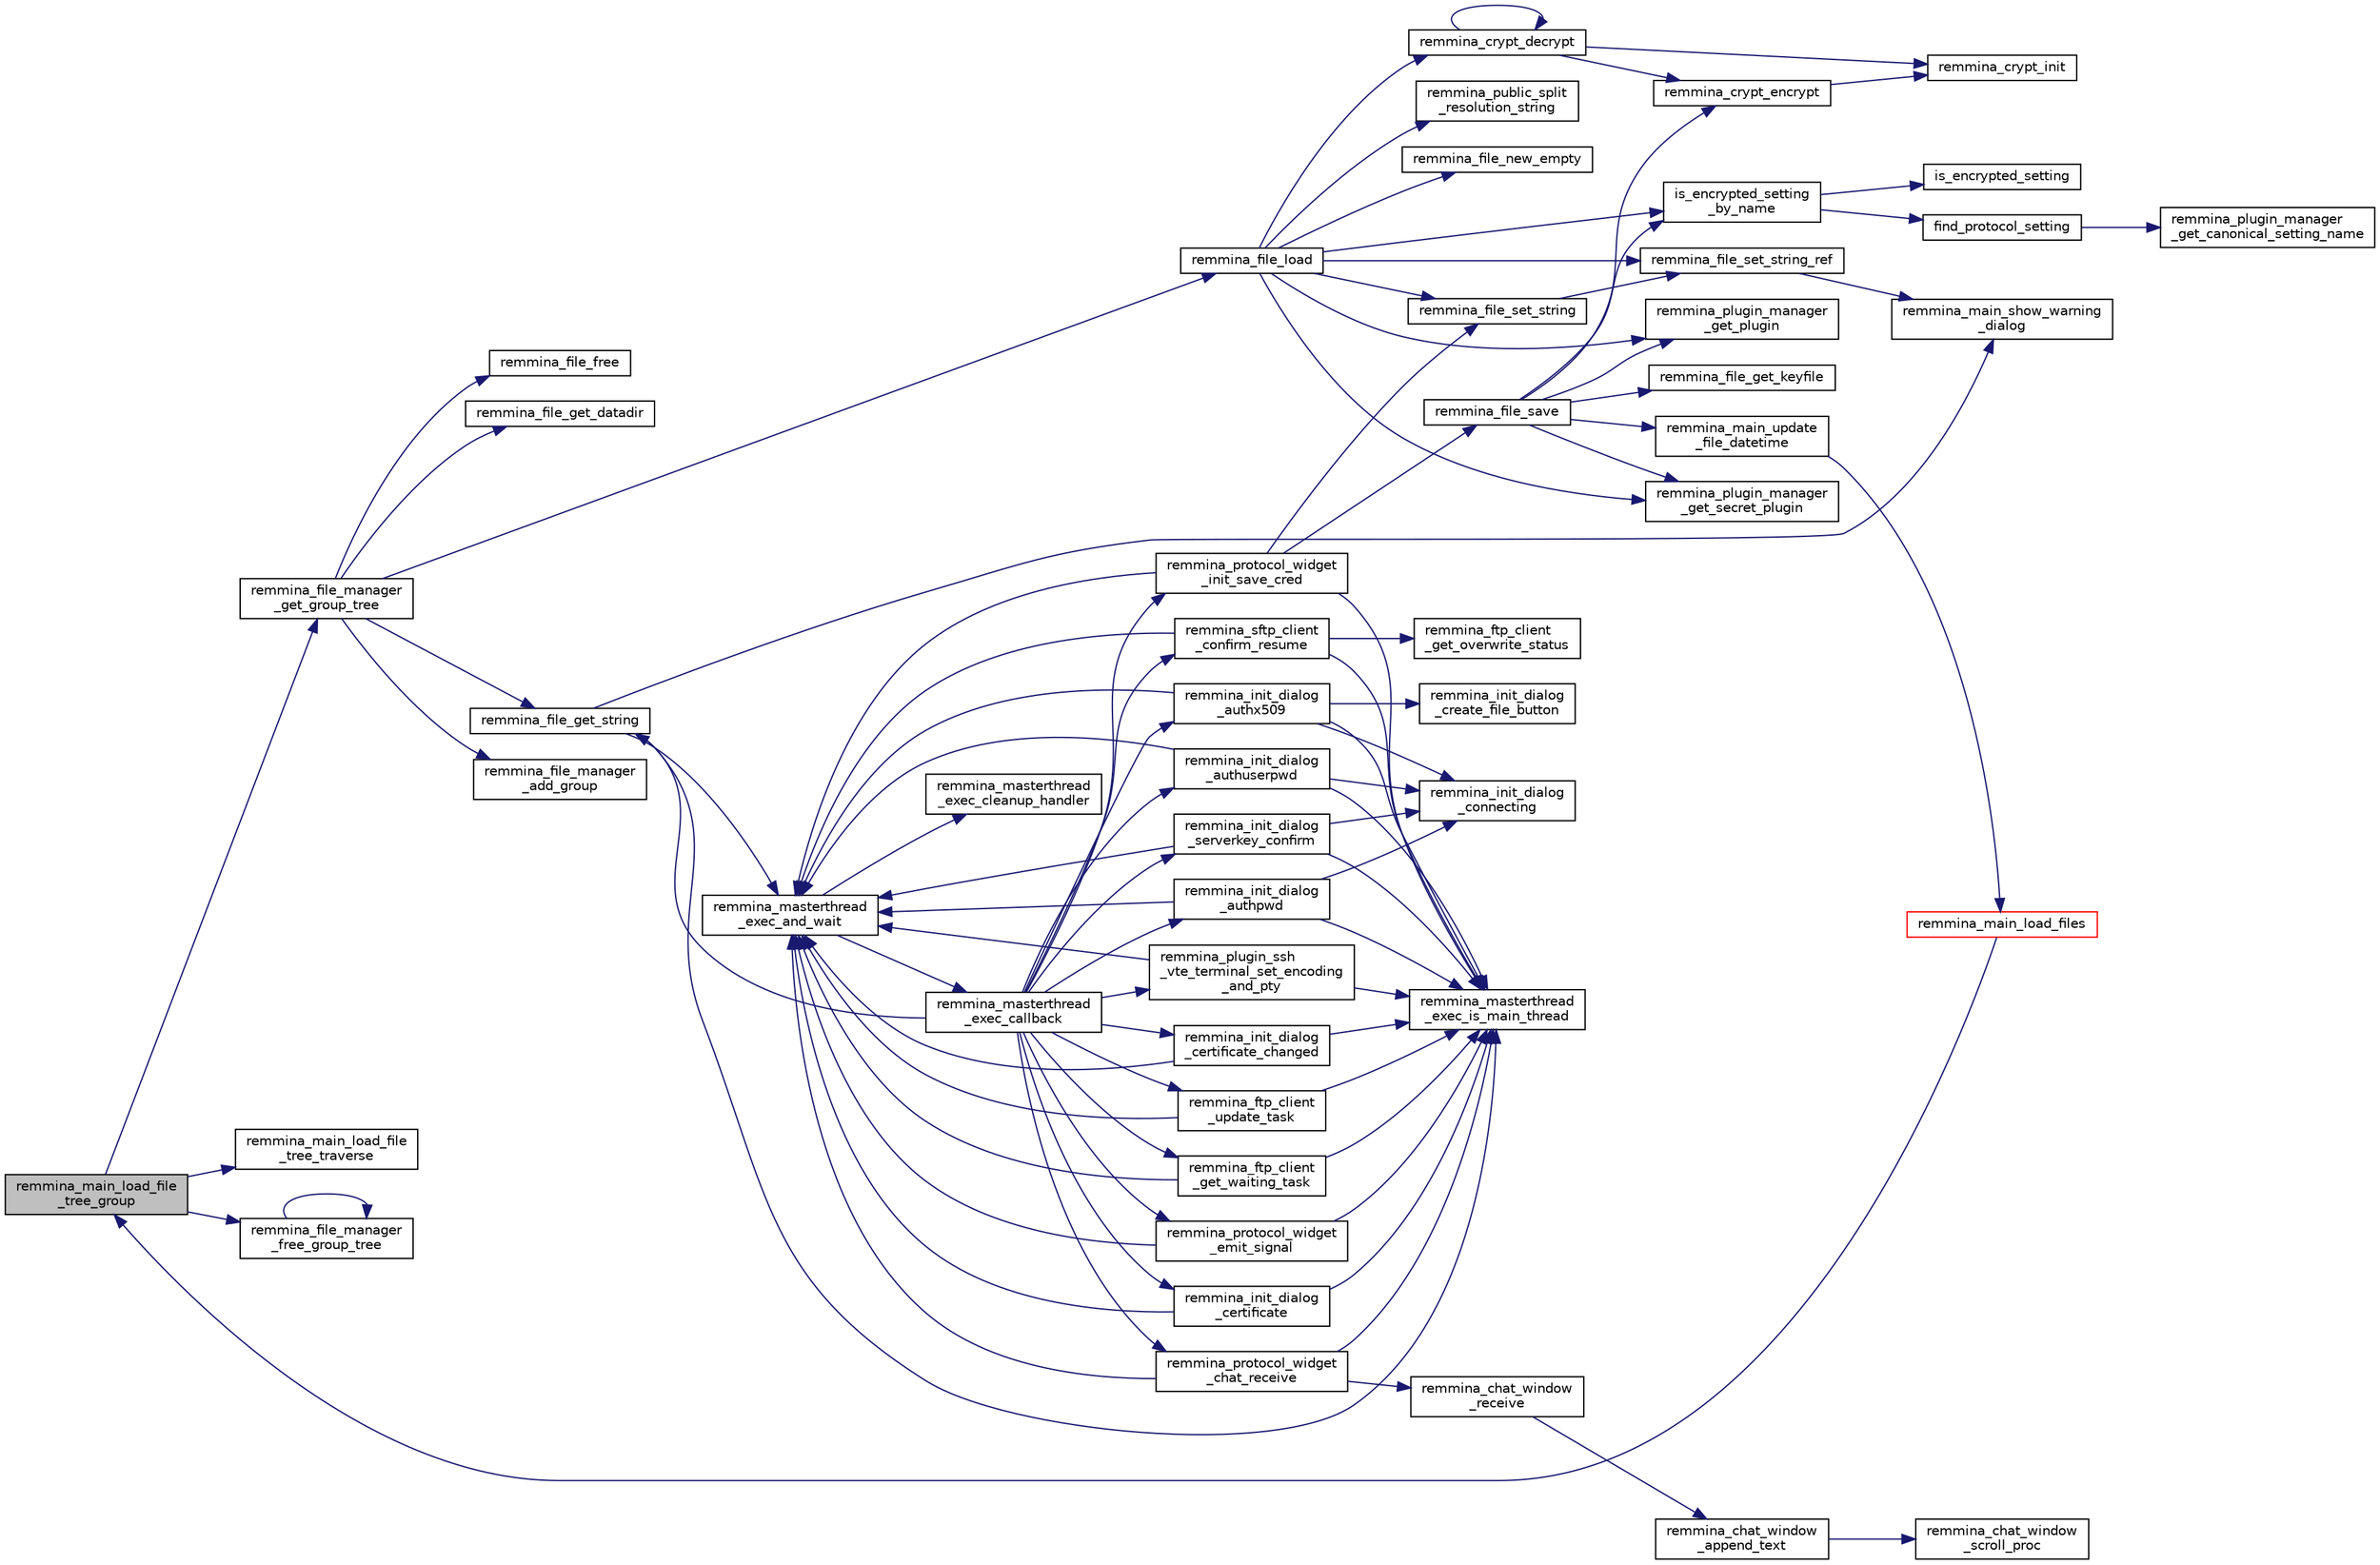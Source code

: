 digraph "remmina_main_load_file_tree_group"
{
  edge [fontname="Helvetica",fontsize="10",labelfontname="Helvetica",labelfontsize="10"];
  node [fontname="Helvetica",fontsize="10",shape=record];
  rankdir="LR";
  Node2474 [label="remmina_main_load_file\l_tree_group",height=0.2,width=0.4,color="black", fillcolor="grey75", style="filled", fontcolor="black"];
  Node2474 -> Node2475 [color="midnightblue",fontsize="10",style="solid",fontname="Helvetica"];
  Node2475 [label="remmina_file_manager\l_get_group_tree",height=0.2,width=0.4,color="black", fillcolor="white", style="filled",URL="$remmina__file__manager_8c.html#a6593a3f297f420f012405fa582819857"];
  Node2475 -> Node2476 [color="midnightblue",fontsize="10",style="solid",fontname="Helvetica"];
  Node2476 [label="remmina_file_get_datadir",height=0.2,width=0.4,color="black", fillcolor="white", style="filled",URL="$remmina__file__manager_8c.html#aa65bc30beb59d607ba430d966e7e27f5"];
  Node2475 -> Node2477 [color="midnightblue",fontsize="10",style="solid",fontname="Helvetica"];
  Node2477 [label="remmina_file_load",height=0.2,width=0.4,color="black", fillcolor="white", style="filled",URL="$remmina__file_8c.html#ac1cc2d7f827f7d64c7fd3edf10e9383e"];
  Node2477 -> Node2478 [color="midnightblue",fontsize="10",style="solid",fontname="Helvetica"];
  Node2478 [label="remmina_file_new_empty",height=0.2,width=0.4,color="black", fillcolor="white", style="filled",URL="$remmina__file_8c.html#adab087b7139756f029020a87a5438cfa"];
  Node2477 -> Node2479 [color="midnightblue",fontsize="10",style="solid",fontname="Helvetica"];
  Node2479 [label="remmina_plugin_manager\l_get_plugin",height=0.2,width=0.4,color="black", fillcolor="white", style="filled",URL="$remmina__plugin__manager_8c.html#a3872c8656a8a3d5147bcc603471c1932"];
  Node2477 -> Node2480 [color="midnightblue",fontsize="10",style="solid",fontname="Helvetica"];
  Node2480 [label="remmina_plugin_manager\l_get_secret_plugin",height=0.2,width=0.4,color="black", fillcolor="white", style="filled",URL="$remmina__plugin__manager_8c.html#ad380a98f6624aa8c830015c8b428b7b4"];
  Node2477 -> Node2481 [color="midnightblue",fontsize="10",style="solid",fontname="Helvetica"];
  Node2481 [label="is_encrypted_setting\l_by_name",height=0.2,width=0.4,color="black", fillcolor="white", style="filled",URL="$remmina__file_8c.html#a72580559fa04082418a993fec4c77281"];
  Node2481 -> Node2482 [color="midnightblue",fontsize="10",style="solid",fontname="Helvetica"];
  Node2482 [label="find_protocol_setting",height=0.2,width=0.4,color="black", fillcolor="white", style="filled",URL="$remmina__file_8c.html#acc88ee6f5ba73bf9c3b05ab9368c952f"];
  Node2482 -> Node2483 [color="midnightblue",fontsize="10",style="solid",fontname="Helvetica"];
  Node2483 [label="remmina_plugin_manager\l_get_canonical_setting_name",height=0.2,width=0.4,color="black", fillcolor="white", style="filled",URL="$remmina__plugin__manager_8c.html#af60b8edfa50563ae4c7593efc3deed55"];
  Node2481 -> Node2484 [color="midnightblue",fontsize="10",style="solid",fontname="Helvetica"];
  Node2484 [label="is_encrypted_setting",height=0.2,width=0.4,color="black", fillcolor="white", style="filled",URL="$remmina__file_8c.html#a29920ae737817d3f6c673bacbbf11ca1"];
  Node2477 -> Node2485 [color="midnightblue",fontsize="10",style="solid",fontname="Helvetica"];
  Node2485 [label="remmina_file_set_string",height=0.2,width=0.4,color="black", fillcolor="white", style="filled",URL="$remmina__file_8c.html#a85ca1ca2d0bf9ef29e490c6f4527a954"];
  Node2485 -> Node2486 [color="midnightblue",fontsize="10",style="solid",fontname="Helvetica"];
  Node2486 [label="remmina_file_set_string_ref",height=0.2,width=0.4,color="black", fillcolor="white", style="filled",URL="$remmina__file_8c.html#a74951c1067a1a5e1341f5e1c1206dec6"];
  Node2486 -> Node2487 [color="midnightblue",fontsize="10",style="solid",fontname="Helvetica"];
  Node2487 [label="remmina_main_show_warning\l_dialog",height=0.2,width=0.4,color="black", fillcolor="white", style="filled",URL="$remmina__main_8c.html#ad99b9c0bf2fa8c166a8b4a09e06ffdf7"];
  Node2477 -> Node2486 [color="midnightblue",fontsize="10",style="solid",fontname="Helvetica"];
  Node2477 -> Node2488 [color="midnightblue",fontsize="10",style="solid",fontname="Helvetica"];
  Node2488 [label="remmina_crypt_decrypt",height=0.2,width=0.4,color="black", fillcolor="white", style="filled",URL="$remmina__crypt_8c.html#a3fe2fa245d401146adf02a3a8f996ab9"];
  Node2488 -> Node2489 [color="midnightblue",fontsize="10",style="solid",fontname="Helvetica"];
  Node2489 [label="remmina_crypt_init",height=0.2,width=0.4,color="black", fillcolor="white", style="filled",URL="$remmina__crypt_8c.html#ae097c169aefdd5d83a57fc1bde511171"];
  Node2488 -> Node2490 [color="midnightblue",fontsize="10",style="solid",fontname="Helvetica"];
  Node2490 [label="remmina_crypt_encrypt",height=0.2,width=0.4,color="black", fillcolor="white", style="filled",URL="$remmina__crypt_8c.html#aa02cf0fed3eb68d6a89815c3ba3bf7b1"];
  Node2490 -> Node2489 [color="midnightblue",fontsize="10",style="solid",fontname="Helvetica"];
  Node2488 -> Node2488 [color="midnightblue",fontsize="10",style="solid",fontname="Helvetica"];
  Node2477 -> Node2491 [color="midnightblue",fontsize="10",style="solid",fontname="Helvetica"];
  Node2491 [label="remmina_public_split\l_resolution_string",height=0.2,width=0.4,color="black", fillcolor="white", style="filled",URL="$remmina__public_8c.html#aaf3fdb980c24cd06965b85ebcdd79173"];
  Node2475 -> Node2492 [color="midnightblue",fontsize="10",style="solid",fontname="Helvetica"];
  Node2492 [label="remmina_file_get_string",height=0.2,width=0.4,color="black", fillcolor="white", style="filled",URL="$remmina__file_8c.html#a8eb1b213d9d08c6ad13683ce05f4355e"];
  Node2492 -> Node2493 [color="midnightblue",fontsize="10",style="solid",fontname="Helvetica"];
  Node2493 [label="remmina_masterthread\l_exec_is_main_thread",height=0.2,width=0.4,color="black", fillcolor="white", style="filled",URL="$remmina__masterthread__exec_8c.html#a3a52e863a3a3da6da6bb5d36c13b7ff4"];
  Node2492 -> Node2494 [color="midnightblue",fontsize="10",style="solid",fontname="Helvetica"];
  Node2494 [label="remmina_masterthread\l_exec_and_wait",height=0.2,width=0.4,color="black", fillcolor="white", style="filled",URL="$remmina__masterthread__exec_8c.html#a14628c2470cac50e87916a70ea05c97d"];
  Node2494 -> Node2495 [color="midnightblue",fontsize="10",style="solid",fontname="Helvetica"];
  Node2495 [label="remmina_masterthread\l_exec_cleanup_handler",height=0.2,width=0.4,color="black", fillcolor="white", style="filled",URL="$remmina__masterthread__exec_8c.html#a94985f15fd0d27c037824ee90b0ecd3c"];
  Node2494 -> Node2496 [color="midnightblue",fontsize="10",style="solid",fontname="Helvetica"];
  Node2496 [label="remmina_masterthread\l_exec_callback",height=0.2,width=0.4,color="black", fillcolor="white", style="filled",URL="$remmina__masterthread__exec_8c.html#ae5c4d736f1856249c255430e010a179f"];
  Node2496 -> Node2497 [color="midnightblue",fontsize="10",style="solid",fontname="Helvetica"];
  Node2497 [label="remmina_protocol_widget\l_init_save_cred",height=0.2,width=0.4,color="black", fillcolor="white", style="filled",URL="$remmina__protocol__widget_8c.html#a7ac09ee83afa8a1a60cadf56b0ec83a6"];
  Node2497 -> Node2493 [color="midnightblue",fontsize="10",style="solid",fontname="Helvetica"];
  Node2497 -> Node2494 [color="midnightblue",fontsize="10",style="solid",fontname="Helvetica"];
  Node2497 -> Node2485 [color="midnightblue",fontsize="10",style="solid",fontname="Helvetica"];
  Node2497 -> Node2498 [color="midnightblue",fontsize="10",style="solid",fontname="Helvetica"];
  Node2498 [label="remmina_file_save",height=0.2,width=0.4,color="black", fillcolor="white", style="filled",URL="$remmina__file_8c.html#a8c893a5deec9bc446bd89cc9973416c7"];
  Node2498 -> Node2499 [color="midnightblue",fontsize="10",style="solid",fontname="Helvetica"];
  Node2499 [label="remmina_file_get_keyfile",height=0.2,width=0.4,color="black", fillcolor="white", style="filled",URL="$remmina__file_8c.html#a89ec355adbf6e03ad16d7faf810af46f"];
  Node2498 -> Node2479 [color="midnightblue",fontsize="10",style="solid",fontname="Helvetica"];
  Node2498 -> Node2480 [color="midnightblue",fontsize="10",style="solid",fontname="Helvetica"];
  Node2498 -> Node2481 [color="midnightblue",fontsize="10",style="solid",fontname="Helvetica"];
  Node2498 -> Node2490 [color="midnightblue",fontsize="10",style="solid",fontname="Helvetica"];
  Node2498 -> Node2500 [color="midnightblue",fontsize="10",style="solid",fontname="Helvetica"];
  Node2500 [label="remmina_main_update\l_file_datetime",height=0.2,width=0.4,color="black", fillcolor="white", style="filled",URL="$remmina__main_8c.html#a5ae0372dafe41f96a09097c07d1b270a"];
  Node2500 -> Node2501 [color="midnightblue",fontsize="10",style="solid",fontname="Helvetica"];
  Node2501 [label="remmina_main_load_files",height=0.2,width=0.4,color="red", fillcolor="white", style="filled",URL="$remmina__main_8c.html#a3617295e74fa84edbd41dedc601402a7"];
  Node2501 -> Node2474 [color="midnightblue",fontsize="10",style="solid",fontname="Helvetica"];
  Node2496 -> Node2523 [color="midnightblue",fontsize="10",style="solid",fontname="Helvetica"];
  Node2523 [label="remmina_protocol_widget\l_chat_receive",height=0.2,width=0.4,color="black", fillcolor="white", style="filled",URL="$remmina__protocol__widget_8c.html#ae2522242b3f39ee84ee8cf75170de0c0"];
  Node2523 -> Node2493 [color="midnightblue",fontsize="10",style="solid",fontname="Helvetica"];
  Node2523 -> Node2494 [color="midnightblue",fontsize="10",style="solid",fontname="Helvetica"];
  Node2523 -> Node2524 [color="midnightblue",fontsize="10",style="solid",fontname="Helvetica"];
  Node2524 [label="remmina_chat_window\l_receive",height=0.2,width=0.4,color="black", fillcolor="white", style="filled",URL="$remmina__chat__window_8c.html#a45724aed5474dd741563ffbf89237022"];
  Node2524 -> Node2525 [color="midnightblue",fontsize="10",style="solid",fontname="Helvetica"];
  Node2525 [label="remmina_chat_window\l_append_text",height=0.2,width=0.4,color="black", fillcolor="white", style="filled",URL="$remmina__chat__window_8c.html#adfffc86df4856aabe2593de07742985f"];
  Node2525 -> Node2526 [color="midnightblue",fontsize="10",style="solid",fontname="Helvetica"];
  Node2526 [label="remmina_chat_window\l_scroll_proc",height=0.2,width=0.4,color="black", fillcolor="white", style="filled",URL="$remmina__chat__window_8c.html#a2a4bc3ded8ebf89c8f60d9b565fe2d70"];
  Node2496 -> Node2492 [color="midnightblue",fontsize="10",style="solid",fontname="Helvetica"];
  Node2496 -> Node2527 [color="midnightblue",fontsize="10",style="solid",fontname="Helvetica"];
  Node2527 [label="remmina_init_dialog\l_serverkey_confirm",height=0.2,width=0.4,color="black", fillcolor="white", style="filled",URL="$remmina__init__dialog_8c.html#a11fba22fe5f7f85985e01b499a52e534"];
  Node2527 -> Node2493 [color="midnightblue",fontsize="10",style="solid",fontname="Helvetica"];
  Node2527 -> Node2494 [color="midnightblue",fontsize="10",style="solid",fontname="Helvetica"];
  Node2527 -> Node2528 [color="midnightblue",fontsize="10",style="solid",fontname="Helvetica"];
  Node2528 [label="remmina_init_dialog\l_connecting",height=0.2,width=0.4,color="black", fillcolor="white", style="filled",URL="$remmina__init__dialog_8c.html#a7602c5b714e02a10506977dd983e7446"];
  Node2496 -> Node2529 [color="midnightblue",fontsize="10",style="solid",fontname="Helvetica"];
  Node2529 [label="remmina_init_dialog\l_authpwd",height=0.2,width=0.4,color="black", fillcolor="white", style="filled",URL="$remmina__init__dialog_8c.html#a755fc90b41b65cd6106915ab501433fa"];
  Node2529 -> Node2493 [color="midnightblue",fontsize="10",style="solid",fontname="Helvetica"];
  Node2529 -> Node2494 [color="midnightblue",fontsize="10",style="solid",fontname="Helvetica"];
  Node2529 -> Node2528 [color="midnightblue",fontsize="10",style="solid",fontname="Helvetica"];
  Node2496 -> Node2530 [color="midnightblue",fontsize="10",style="solid",fontname="Helvetica"];
  Node2530 [label="remmina_init_dialog\l_authuserpwd",height=0.2,width=0.4,color="black", fillcolor="white", style="filled",URL="$remmina__init__dialog_8c.html#ad941f2348cd1752fc9d58c263690726c"];
  Node2530 -> Node2493 [color="midnightblue",fontsize="10",style="solid",fontname="Helvetica"];
  Node2530 -> Node2494 [color="midnightblue",fontsize="10",style="solid",fontname="Helvetica"];
  Node2530 -> Node2528 [color="midnightblue",fontsize="10",style="solid",fontname="Helvetica"];
  Node2496 -> Node2531 [color="midnightblue",fontsize="10",style="solid",fontname="Helvetica"];
  Node2531 [label="remmina_init_dialog\l_certificate",height=0.2,width=0.4,color="black", fillcolor="white", style="filled",URL="$remmina__init__dialog_8c.html#abd47233840e1eefc1d511bc4e153b98b"];
  Node2531 -> Node2493 [color="midnightblue",fontsize="10",style="solid",fontname="Helvetica"];
  Node2531 -> Node2494 [color="midnightblue",fontsize="10",style="solid",fontname="Helvetica"];
  Node2496 -> Node2532 [color="midnightblue",fontsize="10",style="solid",fontname="Helvetica"];
  Node2532 [label="remmina_init_dialog\l_certificate_changed",height=0.2,width=0.4,color="black", fillcolor="white", style="filled",URL="$remmina__init__dialog_8c.html#a07e0824fe19e8169d076878aca502fc8"];
  Node2532 -> Node2493 [color="midnightblue",fontsize="10",style="solid",fontname="Helvetica"];
  Node2532 -> Node2494 [color="midnightblue",fontsize="10",style="solid",fontname="Helvetica"];
  Node2496 -> Node2533 [color="midnightblue",fontsize="10",style="solid",fontname="Helvetica"];
  Node2533 [label="remmina_init_dialog\l_authx509",height=0.2,width=0.4,color="black", fillcolor="white", style="filled",URL="$remmina__init__dialog_8c.html#a022dc4f1c87b00dac294837358394ddf"];
  Node2533 -> Node2493 [color="midnightblue",fontsize="10",style="solid",fontname="Helvetica"];
  Node2533 -> Node2494 [color="midnightblue",fontsize="10",style="solid",fontname="Helvetica"];
  Node2533 -> Node2534 [color="midnightblue",fontsize="10",style="solid",fontname="Helvetica"];
  Node2534 [label="remmina_init_dialog\l_create_file_button",height=0.2,width=0.4,color="black", fillcolor="white", style="filled",URL="$remmina__init__dialog_8c.html#ad583daf796f4a3c43dbcce49ebcf240f"];
  Node2533 -> Node2528 [color="midnightblue",fontsize="10",style="solid",fontname="Helvetica"];
  Node2496 -> Node2535 [color="midnightblue",fontsize="10",style="solid",fontname="Helvetica"];
  Node2535 [label="remmina_ftp_client\l_update_task",height=0.2,width=0.4,color="black", fillcolor="white", style="filled",URL="$remmina__ftp__client_8c.html#ad96358f40ab056c91f796ddda886a1dd"];
  Node2535 -> Node2493 [color="midnightblue",fontsize="10",style="solid",fontname="Helvetica"];
  Node2535 -> Node2494 [color="midnightblue",fontsize="10",style="solid",fontname="Helvetica"];
  Node2496 -> Node2536 [color="midnightblue",fontsize="10",style="solid",fontname="Helvetica"];
  Node2536 [label="remmina_ftp_client\l_get_waiting_task",height=0.2,width=0.4,color="black", fillcolor="white", style="filled",URL="$remmina__ftp__client_8c.html#a33e4993b60c36eae89a6a0a943d28141"];
  Node2536 -> Node2493 [color="midnightblue",fontsize="10",style="solid",fontname="Helvetica"];
  Node2536 -> Node2494 [color="midnightblue",fontsize="10",style="solid",fontname="Helvetica"];
  Node2496 -> Node2537 [color="midnightblue",fontsize="10",style="solid",fontname="Helvetica"];
  Node2537 [label="remmina_protocol_widget\l_emit_signal",height=0.2,width=0.4,color="black", fillcolor="white", style="filled",URL="$remmina__protocol__widget_8c.html#ac3e5a7f14aef4adb2e57d35e9c180b3b"];
  Node2537 -> Node2493 [color="midnightblue",fontsize="10",style="solid",fontname="Helvetica"];
  Node2537 -> Node2494 [color="midnightblue",fontsize="10",style="solid",fontname="Helvetica"];
  Node2496 -> Node2538 [color="midnightblue",fontsize="10",style="solid",fontname="Helvetica"];
  Node2538 [label="remmina_sftp_client\l_confirm_resume",height=0.2,width=0.4,color="black", fillcolor="white", style="filled",URL="$remmina__sftp__client_8c.html#a138904893cb9c7f6535b8dfc7ba17e33"];
  Node2538 -> Node2539 [color="midnightblue",fontsize="10",style="solid",fontname="Helvetica"];
  Node2539 [label="remmina_ftp_client\l_get_overwrite_status",height=0.2,width=0.4,color="black", fillcolor="white", style="filled",URL="$remmina__ftp__client_8c.html#a20d0575c04eb24553aeba7d0316e7a2e"];
  Node2538 -> Node2493 [color="midnightblue",fontsize="10",style="solid",fontname="Helvetica"];
  Node2538 -> Node2494 [color="midnightblue",fontsize="10",style="solid",fontname="Helvetica"];
  Node2496 -> Node2540 [color="midnightblue",fontsize="10",style="solid",fontname="Helvetica"];
  Node2540 [label="remmina_plugin_ssh\l_vte_terminal_set_encoding\l_and_pty",height=0.2,width=0.4,color="black", fillcolor="white", style="filled",URL="$remmina__ssh__plugin_8c.html#adc8e3776e67abca9ab913bc33172e4ce"];
  Node2540 -> Node2493 [color="midnightblue",fontsize="10",style="solid",fontname="Helvetica"];
  Node2540 -> Node2494 [color="midnightblue",fontsize="10",style="solid",fontname="Helvetica"];
  Node2492 -> Node2487 [color="midnightblue",fontsize="10",style="solid",fontname="Helvetica"];
  Node2475 -> Node2541 [color="midnightblue",fontsize="10",style="solid",fontname="Helvetica"];
  Node2541 [label="remmina_file_manager\l_add_group",height=0.2,width=0.4,color="black", fillcolor="white", style="filled",URL="$remmina__file__manager_8c.html#a3b100405380ddccce98669a8b46ecc66"];
  Node2475 -> Node2508 [color="midnightblue",fontsize="10",style="solid",fontname="Helvetica"];
  Node2508 [label="remmina_file_free",height=0.2,width=0.4,color="black", fillcolor="white", style="filled",URL="$remmina__file_8c.html#abd2f06bf0a5ddcf7156e5ef7d0c8d4d7"];
  Node2474 -> Node2542 [color="midnightblue",fontsize="10",style="solid",fontname="Helvetica"];
  Node2542 [label="remmina_main_load_file\l_tree_traverse",height=0.2,width=0.4,color="black", fillcolor="white", style="filled",URL="$remmina__main_8c.html#a2a6ba822ef89ef8ad9f19340c2c8b7f5"];
  Node2474 -> Node2543 [color="midnightblue",fontsize="10",style="solid",fontname="Helvetica"];
  Node2543 [label="remmina_file_manager\l_free_group_tree",height=0.2,width=0.4,color="black", fillcolor="white", style="filled",URL="$remmina__file__manager_8c.html#a06196f19abc15526514a5aa59a568798"];
  Node2543 -> Node2543 [color="midnightblue",fontsize="10",style="solid",fontname="Helvetica"];
}
